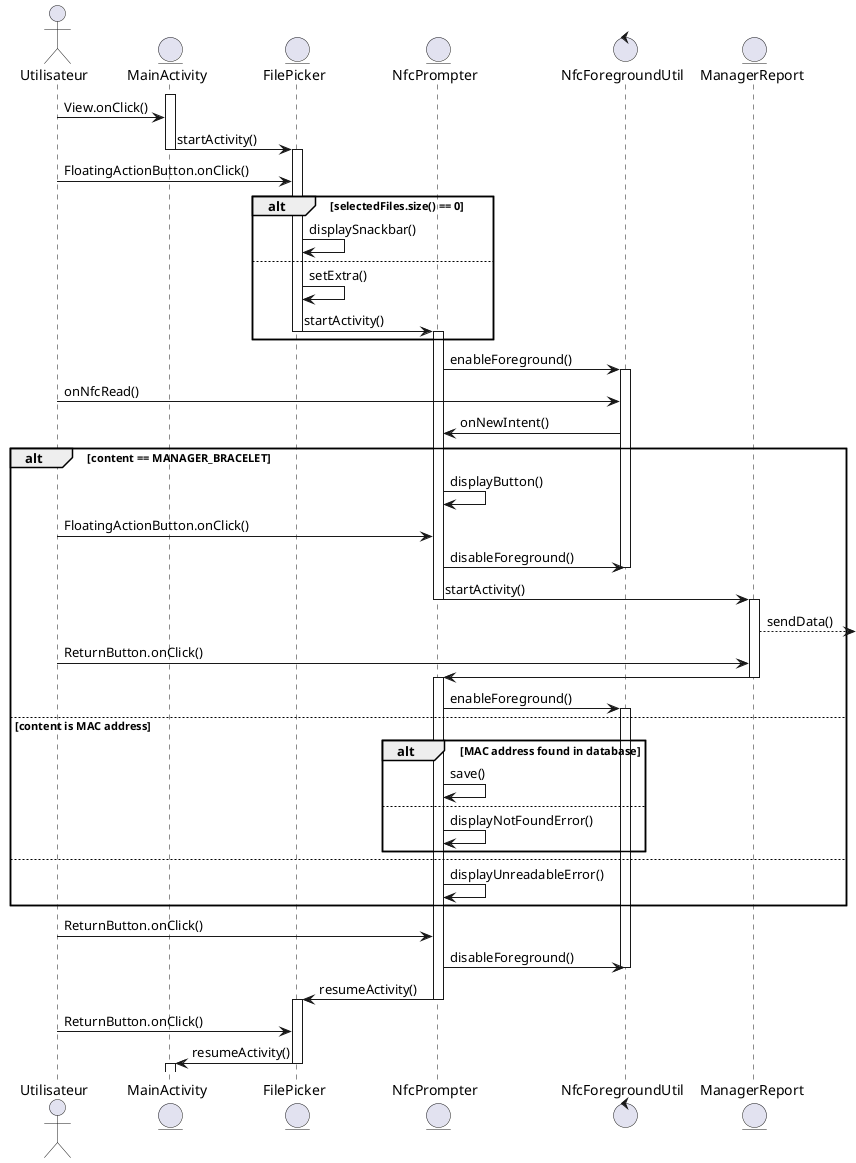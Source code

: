 @startuml
actor Utilisateur
entity MainActivity
entity FilePicker
entity NfcPrompter
control NfcForegroundUtil
entity ManagerReport

activate MainActivity
Utilisateur -> MainActivity : View.onClick()
MainActivity -> FilePicker : startActivity()
deactivate MainActivity
activate FilePicker
Utilisateur -> FilePicker : FloatingActionButton.onClick()
alt selectedFiles.size() == 0
    FilePicker -> FilePicker : displaySnackbar()
else
    FilePicker -> FilePicker : setExtra()
    FilePicker -> NfcPrompter : startActivity()
    deactivate FilePicker
    activate NfcPrompter
end
NfcPrompter -> NfcForegroundUtil : enableForeground()
activate NfcForegroundUtil
Utilisateur -> NfcForegroundUtil : onNfcRead()
NfcForegroundUtil -> NfcPrompter : onNewIntent()
alt content == MANAGER_BRACELET
    NfcPrompter -> NfcPrompter : displayButton()
    Utilisateur -> NfcPrompter : FloatingActionButton.onClick()
    NfcPrompter -> NfcForegroundUtil : disableForeground()
    deactivate NfcForegroundUtil
    NfcPrompter -> ManagerReport : startActivity()
    deactivate NfcPrompter
    activate ManagerReport
    ManagerReport --> : sendData()
    Utilisateur -> ManagerReport : ReturnButton.onClick()
    ManagerReport -> NfcPrompter
    deactivate ManagerReport
    activate NfcPrompter
    NfcPrompter -> NfcForegroundUtil : enableForeground()
    activate NfcForegroundUtil
else content is MAC address
    alt MAC address found in database
        NfcPrompter -> NfcPrompter : save()
    else
        NfcPrompter -> NfcPrompter : displayNotFoundError()
    end
else
    NfcPrompter -> NfcPrompter : displayUnreadableError()
end
Utilisateur -> NfcPrompter : ReturnButton.onClick()
NfcPrompter -> NfcForegroundUtil : disableForeground()
deactivate NfcForegroundUtil
NfcPrompter -> FilePicker : resumeActivity()
deactivate NfcPrompter
activate FilePicker
Utilisateur -> FilePicker : ReturnButton.onClick()
FilePicker -> MainActivity : resumeActivity()
deactivate FilePicker
activate MainActivity
@enduml